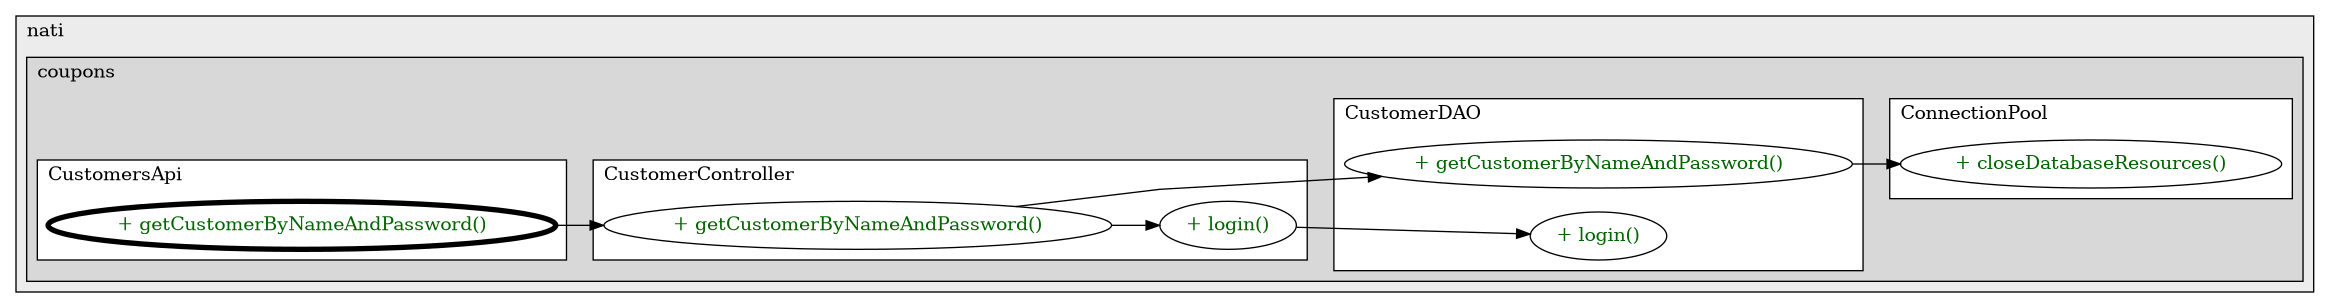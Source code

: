 @startuml

/' diagram meta data start
config=CallConfiguration;
{
  "rootMethod": "com.nati.coupons.api.CustomersApi#getCustomerByNameAndPassword(String,String)",
  "projectClassification": {
    "searchMode": "OpenProject", // OpenProject, AllProjects
    "includedProjects": "",
    "pathEndKeywords": "*.impl",
    "isClientPath": "",
    "isClientName": "",
    "isTestPath": "",
    "isTestName": "",
    "isMappingPath": "",
    "isMappingName": "",
    "isDataAccessPath": "",
    "isDataAccessName": "",
    "isDataStructurePath": "",
    "isDataStructureName": "",
    "isInterfaceStructuresPath": "",
    "isInterfaceStructuresName": "",
    "isEntryPointPath": "",
    "isEntryPointName": ""
  },
  "graphRestriction": {
    "classPackageExcludeFilter": "",
    "classPackageIncludeFilter": "",
    "classNameExcludeFilter": "",
    "classNameIncludeFilter": "",
    "methodNameExcludeFilter": "",
    "methodNameIncludeFilter": "",
    "removeByInheritance": "", // inheritance/annotation based filtering is done in a second step
    "removeByAnnotation": "",
    "removeByClassPackage": "", // cleanup the graph after inheritance/annotation based filtering is done
    "removeByClassName": "",
    "cutMappings": false,
    "cutEnum": true,
    "cutTests": true,
    "cutClient": true,
    "cutDataAccess": true,
    "cutInterfaceStructures": true,
    "cutDataStructures": true,
    "cutGetterAndSetter": true,
    "cutConstructors": true
  },
  "graphTraversal": {
    "forwardDepth": 3,
    "backwardDepth": 3,
    "classPackageExcludeFilter": "",
    "classPackageIncludeFilter": "",
    "classNameExcludeFilter": "",
    "classNameIncludeFilter": "",
    "methodNameExcludeFilter": "",
    "methodNameIncludeFilter": "",
    "hideMappings": false,
    "hideDataStructures": false,
    "hidePrivateMethods": true,
    "hideInterfaceCalls": true, // indirection: implementation -> interface (is hidden) -> implementation
    "onlyShowApplicationEntryPoints": false // root node is included
  },
  "details": {
    "aggregation": "GroupByClass", // ByClass, GroupByClass, None
    "showMethodParametersTypes": false,
    "showMethodParametersNames": false,
    "showMethodReturnType": false,
    "showPackageLevels": 2,
    "showCallOrder": false,
    "edgeMode": "MethodsOnly", // TypesOnly, MethodsOnly, TypesAndMethods, MethodsAndDirectTypeUsage
    "showDetailedClassStructure": false
  },
  "rootClass": "com.nati.coupons.api.CustomersApi"
}
diagram meta data end '/



digraph g {
    rankdir="LR"
    splines=polyline
    

'nodes 
subgraph cluster_3373928 { 
   	label=nati
	labeljust=l
	fillcolor="#ececec"
	style=filled
   
   subgraph cluster_501469319 { 
   	label=coupons
	labeljust=l
	fillcolor="#d8d8d8"
	style=filled
   
   subgraph cluster_126796845 { 
   	label=CustomersApi
	labeljust=l
	fillcolor=white
	style=filled
   
   CustomersApi535163648XXXgetCustomerByNameAndPassword2013066710[
	label="+ getCustomerByNameAndPassword()"
	style=filled
	fillcolor=white
	tooltip="CustomersApi

null"
	penwidth=4
	fontcolor=darkgreen
];
} 

subgraph cluster_188115906 { 
   	label=CustomerDAO
	labeljust=l
	fillcolor=white
	style=filled
   
   CustomerDAO535161224XXXgetCustomerByNameAndPassword2013066710[
	label="+ getCustomerByNameAndPassword()"
	style=filled
	fillcolor=white
	tooltip="CustomerDAO

null"
	fontcolor=darkgreen
];

CustomerDAO535161224XXXlogin2013066710[
	label="+ login()"
	style=filled
	fillcolor=white
	tooltip="CustomerDAO

null"
	fontcolor=darkgreen
];
} 

subgraph cluster_546282639 { 
   	label=ConnectionPool
	labeljust=l
	fillcolor=white
	style=filled
   
   ConnectionPool837948521XXXcloseDatabaseResources694709536[
	label="+ closeDatabaseResources()"
	style=filled
	fillcolor=white
	tooltip="ConnectionPool

null"
	fontcolor=darkgreen
];
} 

subgraph cluster_623243356 { 
   	label=CustomerController
	labeljust=l
	fillcolor=white
	style=filled
   
   CustomerController1113940164XXXgetCustomerByNameAndPassword2013066710[
	label="+ getCustomerByNameAndPassword()"
	style=filled
	fillcolor=white
	tooltip="CustomerController

null"
	fontcolor=darkgreen
];

CustomerController1113940164XXXlogin2013066710[
	label="+ login()"
	style=filled
	fillcolor=white
	tooltip="CustomerController

null"
	fontcolor=darkgreen
];
} 
} 
} 

'edges    
CustomerController1113940164XXXgetCustomerByNameAndPassword2013066710 -> CustomerController1113940164XXXlogin2013066710;
CustomerController1113940164XXXgetCustomerByNameAndPassword2013066710 -> CustomerDAO535161224XXXgetCustomerByNameAndPassword2013066710;
CustomerController1113940164XXXlogin2013066710 -> CustomerDAO535161224XXXlogin2013066710;
CustomerDAO535161224XXXgetCustomerByNameAndPassword2013066710 -> ConnectionPool837948521XXXcloseDatabaseResources694709536;
CustomersApi535163648XXXgetCustomerByNameAndPassword2013066710 -> CustomerController1113940164XXXgetCustomerByNameAndPassword2013066710;
    
}
@enduml